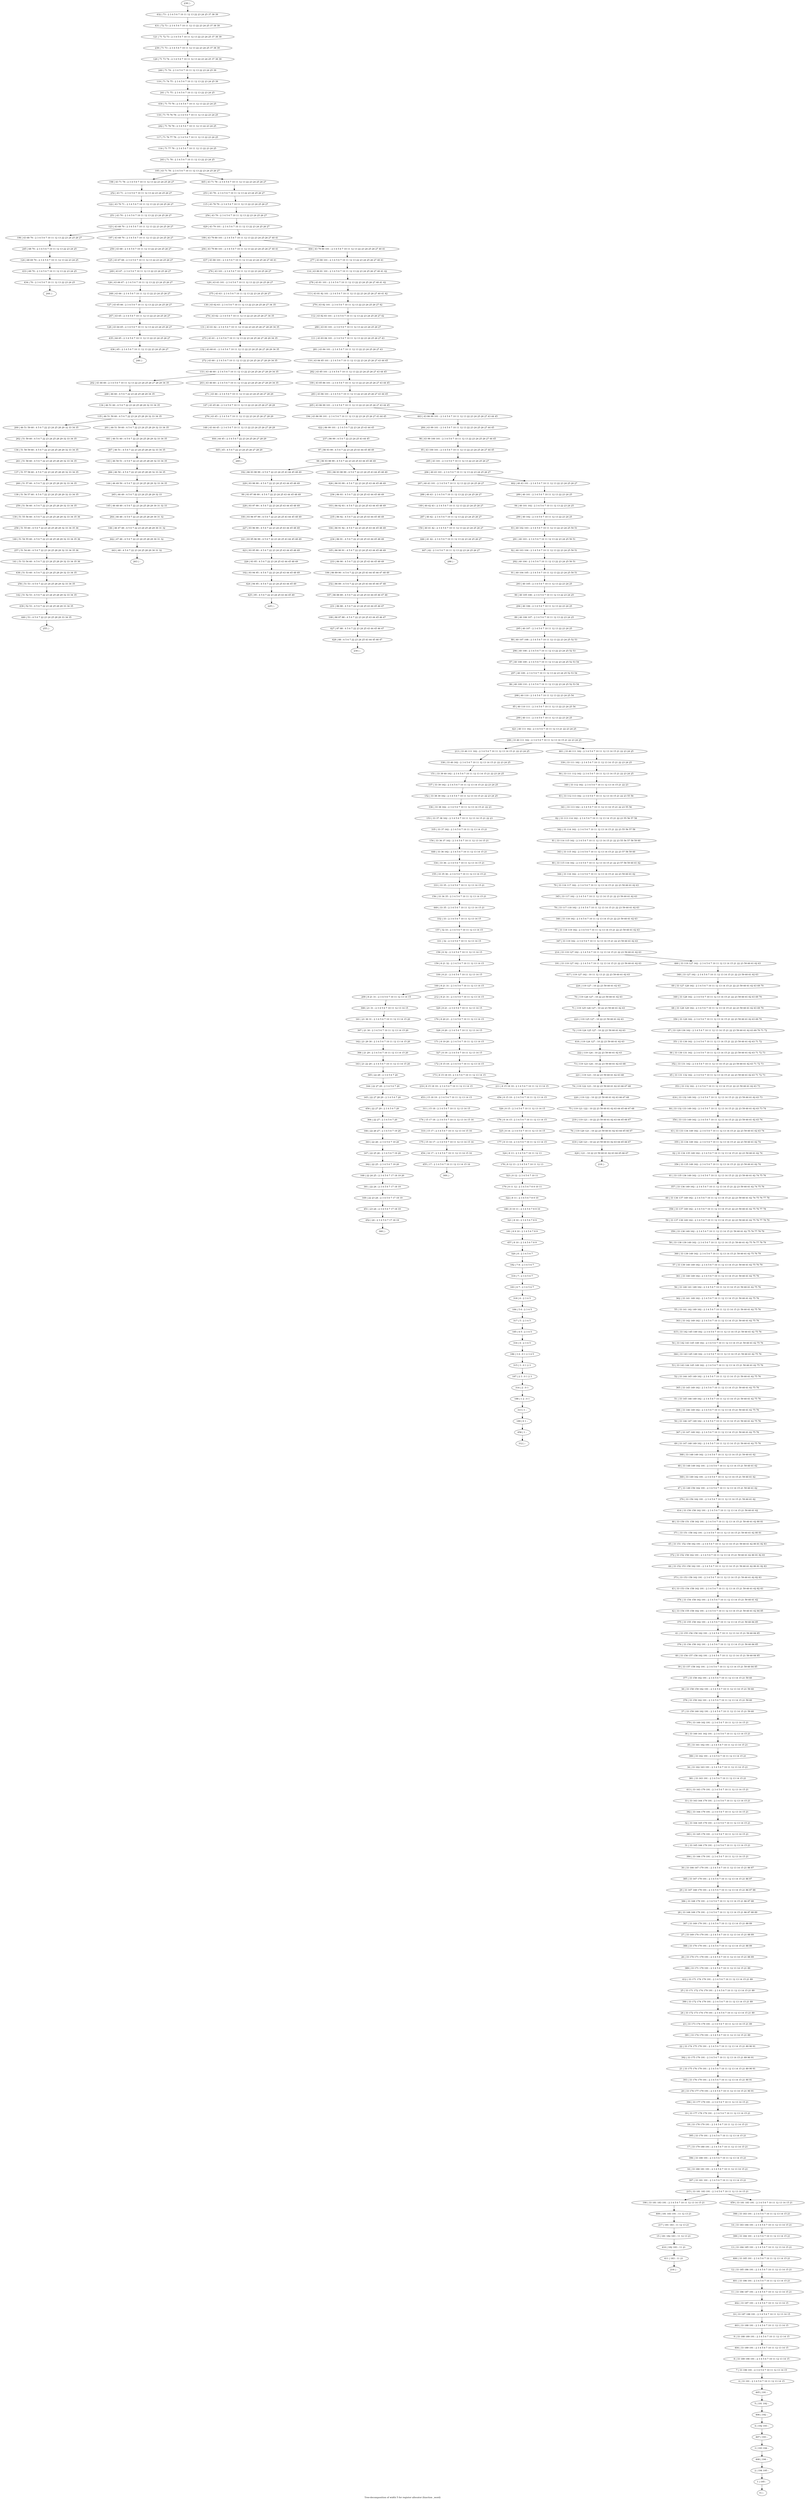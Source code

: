 digraph G {
graph [label="Tree-decomposition of width 5 for register allocator (function _word)"]
0[label="0 | : "];
1[label="1 | 195 : "];
2[label="2 | 194 195 : "];
3[label="3 | 193 194 : "];
4[label="4 | 192 193 : "];
5[label="5 | 191 192 : "];
6[label="6 | 33 191 : 2 3 4 5 6 7 10 11 12 13 14 15 "];
7[label="7 | 33 190 191 : 2 3 4 5 6 7 10 11 12 13 14 15 "];
8[label="8 | 33 189 190 191 : 2 3 4 5 6 7 10 11 12 13 14 15 "];
9[label="9 | 33 188 189 191 : 2 3 4 5 6 7 10 11 12 13 14 15 "];
10[label="10 | 33 187 188 191 : 2 3 4 5 6 7 10 11 12 13 14 15 "];
11[label="11 | 33 186 187 191 : 2 3 4 5 6 7 10 11 12 13 14 15 21 "];
12[label="12 | 33 185 186 191 : 2 3 4 5 6 7 10 11 12 13 14 15 21 "];
13[label="13 | 33 184 185 191 : 2 3 4 5 6 7 10 11 12 13 14 15 21 "];
14[label="14 | 33 183 184 191 : 2 3 4 5 6 7 10 11 12 13 14 15 21 "];
15[label="15 | 181 182 183 : 11 12 13 21 "];
16[label="16 | 33 180 181 191 : 2 3 4 5 6 7 10 11 12 13 14 15 21 "];
17[label="17 | 33 179 180 191 : 2 3 4 5 6 7 10 11 12 13 14 15 21 "];
18[label="18 | 33 178 179 191 : 2 3 4 5 6 7 10 11 12 13 14 15 21 "];
19[label="19 | 33 177 178 179 191 : 2 3 4 5 6 7 10 11 12 13 14 15 21 "];
20[label="20 | 33 176 177 179 191 : 2 3 4 5 6 7 10 11 12 13 14 15 21 90 91 "];
21[label="21 | 33 175 176 179 191 : 2 3 4 5 6 7 10 11 12 13 14 15 21 89 90 91 "];
22[label="22 | 33 174 175 179 191 : 2 3 4 5 6 7 10 11 12 13 14 15 21 89 90 91 "];
23[label="23 | 33 173 174 179 191 : 2 3 4 5 6 7 10 11 12 13 14 15 21 89 "];
24[label="24 | 33 172 173 174 179 191 : 2 3 4 5 6 7 10 11 12 13 14 15 21 89 "];
25[label="25 | 33 171 172 174 179 191 : 2 3 4 5 6 7 10 11 12 13 14 15 21 89 "];
26[label="26 | 33 170 171 179 191 : 2 3 4 5 6 7 10 11 12 13 14 15 21 88 89 "];
27[label="27 | 33 169 170 179 191 : 2 3 4 5 6 7 10 11 12 13 14 15 21 88 89 "];
28[label="28 | 33 168 169 179 191 : 2 3 4 5 6 7 10 11 12 13 14 15 21 86 87 88 89 "];
29[label="29 | 33 167 168 179 191 : 2 3 4 5 6 7 10 11 12 13 14 15 21 86 87 88 "];
30[label="30 | 33 166 167 179 191 : 2 3 4 5 6 7 10 11 12 13 14 15 21 86 87 "];
31[label="31 | 33 165 166 179 191 : 2 3 4 5 6 7 10 11 12 13 14 15 21 "];
32[label="32 | 33 164 165 179 191 : 2 3 4 5 6 7 10 11 12 13 14 15 21 "];
33[label="33 | 33 163 164 179 191 : 2 3 4 5 6 7 10 11 12 13 14 15 21 "];
34[label="34 | 33 162 163 191 : 2 3 4 5 6 7 10 11 12 13 14 15 21 "];
35[label="35 | 33 161 162 191 : 2 3 4 5 6 7 10 11 12 13 14 15 21 "];
36[label="36 | 33 160 161 162 191 : 2 3 4 5 6 7 10 11 12 13 14 15 21 "];
37[label="37 | 33 159 160 162 191 : 2 3 4 5 6 7 10 11 12 13 14 15 21 59 60 "];
38[label="38 | 33 158 159 162 191 : 2 3 4 5 6 7 10 11 12 13 14 15 21 59 60 "];
39[label="39 | 33 157 158 162 191 : 2 3 4 5 6 7 10 11 12 13 14 15 21 59 60 84 85 "];
40[label="40 | 33 156 157 158 162 191 : 2 3 4 5 6 7 10 11 12 13 14 15 21 59 60 84 85 "];
41[label="41 | 33 155 156 158 162 191 : 2 3 4 5 6 7 10 11 12 13 14 15 21 59 60 84 85 "];
42[label="42 | 33 154 155 158 162 191 : 2 3 4 5 6 7 10 11 12 13 14 15 21 59 60 61 62 84 85 "];
43[label="43 | 33 153 154 158 162 191 : 2 3 4 5 6 7 10 11 12 13 14 15 21 59 60 61 62 82 83 "];
44[label="44 | 33 152 153 158 162 191 : 2 3 4 5 6 7 10 11 12 13 14 15 21 59 60 61 62 80 81 82 83 "];
45[label="45 | 33 151 152 158 162 191 : 2 3 4 5 6 7 10 11 12 13 14 15 21 59 60 61 62 80 81 82 83 "];
46[label="46 | 33 150 151 158 162 191 : 2 3 4 5 6 7 10 11 12 13 14 15 21 59 60 61 62 80 81 "];
47[label="47 | 33 149 150 162 191 : 2 3 4 5 6 7 10 11 12 13 14 15 21 59 60 61 62 "];
48[label="48 | 33 148 149 162 191 : 2 3 4 5 6 7 10 11 12 13 14 15 21 59 60 61 62 "];
49[label="49 | 33 147 148 149 162 : 2 3 4 5 6 7 10 11 12 13 14 15 21 59 60 61 62 75 76 "];
50[label="50 | 33 146 147 149 162 : 2 3 4 5 6 7 10 11 12 13 14 15 21 59 60 61 62 75 76 "];
51[label="51 | 33 145 146 149 162 : 2 3 4 5 6 7 10 11 12 13 14 15 21 59 60 61 62 75 76 "];
52[label="52 | 33 144 145 149 162 : 2 3 4 5 6 7 10 11 12 13 14 15 21 59 60 61 62 75 76 "];
53[label="53 | 33 143 144 145 149 162 : 2 3 4 5 6 7 10 11 12 13 14 15 21 59 60 61 62 75 76 "];
54[label="54 | 33 142 143 145 149 162 : 2 3 4 5 6 7 10 11 12 13 14 15 21 59 60 61 62 75 76 "];
55[label="55 | 33 141 142 149 162 : 2 3 4 5 6 7 10 11 12 13 14 15 21 59 60 61 62 75 76 "];
56[label="56 | 33 140 141 149 162 : 2 3 4 5 6 7 10 11 12 13 14 15 21 59 60 61 62 75 76 "];
57[label="57 | 33 139 140 149 162 : 2 3 4 5 6 7 10 11 12 13 14 15 21 59 60 61 62 75 76 79 "];
58[label="58 | 33 138 139 149 162 : 2 3 4 5 6 7 10 11 12 13 14 15 21 59 60 61 62 75 76 77 78 79 "];
59[label="59 | 33 137 138 149 162 : 2 3 4 5 6 7 10 11 12 13 14 15 21 22 23 59 60 61 62 75 76 77 78 79 "];
60[label="60 | 33 136 137 149 162 : 2 3 4 5 6 7 10 11 12 13 14 15 21 22 23 59 60 61 62 74 75 76 77 78 "];
61[label="61 | 33 135 136 149 162 : 2 3 4 5 6 7 10 11 12 13 14 15 21 22 23 59 60 61 62 74 75 76 "];
62[label="62 | 33 134 135 149 162 : 2 3 4 5 6 7 10 11 12 13 14 15 21 22 23 59 60 61 62 74 "];
63[label="63 | 33 133 134 149 162 : 2 3 4 5 6 7 10 11 12 13 14 15 21 22 23 59 60 61 62 63 74 "];
64[label="64 | 33 132 133 149 162 : 2 3 4 5 6 7 10 11 12 13 14 15 21 22 23 59 60 61 62 63 73 74 "];
65[label="65 | 33 131 132 162 : 2 3 4 5 6 7 10 11 12 13 14 15 21 22 23 59 60 61 62 63 71 72 73 "];
66[label="66 | 33 130 131 162 : 2 3 4 5 6 7 10 11 12 13 14 15 21 22 23 59 60 61 62 63 71 72 73 "];
67[label="67 | 33 129 130 162 : 2 3 4 5 6 7 10 11 12 13 14 15 21 22 23 59 60 61 62 63 69 70 71 72 "];
68[label="68 | 33 128 129 162 : 2 3 4 5 6 7 10 11 12 13 14 15 21 22 23 59 60 61 62 63 69 70 "];
69[label="69 | 33 127 128 162 : 2 3 4 5 6 7 10 11 12 13 14 15 21 22 23 59 60 61 62 63 69 70 "];
70[label="70 | 119 126 127 : 10 22 23 59 60 61 62 63 "];
71[label="71 | 119 125 126 127 : 10 22 23 59 60 61 62 63 "];
72[label="72 | 119 124 125 127 : 10 22 23 59 60 61 62 63 "];
73[label="73 | 119 123 124 : 10 22 23 59 60 61 62 63 68 "];
74[label="74 | 119 122 123 : 10 22 23 59 60 61 62 63 66 67 68 "];
75[label="75 | 119 121 122 : 10 22 23 59 60 61 62 63 64 65 66 67 68 "];
76[label="76 | 119 120 121 : 10 22 23 59 60 61 62 63 64 65 66 67 "];
77[label="77 | 33 118 119 162 : 2 3 4 5 6 7 10 11 12 13 14 15 21 22 23 59 60 61 62 63 "];
78[label="78 | 33 117 118 162 : 2 3 4 5 6 7 10 11 12 13 14 15 21 22 23 59 60 61 62 63 "];
79[label="79 | 33 116 117 162 : 2 3 4 5 6 7 10 11 12 13 14 15 21 22 23 59 60 61 62 63 "];
80[label="80 | 33 115 116 162 : 2 3 4 5 6 7 10 11 12 13 14 15 21 22 23 57 58 59 60 61 62 "];
81[label="81 | 33 114 115 162 : 2 3 4 5 6 7 10 11 12 13 14 15 21 22 23 55 56 57 58 59 60 "];
82[label="82 | 33 113 114 162 : 2 3 4 5 6 7 10 11 12 13 14 15 21 22 23 55 56 57 58 "];
83[label="83 | 33 112 113 162 : 2 3 4 5 6 7 10 11 12 13 14 15 21 22 23 55 56 "];
84[label="84 | 33 111 112 162 : 2 3 4 5 6 7 10 11 12 13 14 15 21 22 23 24 25 "];
85[label="85 | 40 110 111 : 2 3 4 5 6 7 10 11 12 13 22 23 24 25 54 "];
86[label="86 | 40 109 110 : 2 3 4 5 6 7 10 11 12 13 22 23 24 25 52 53 54 "];
87[label="87 | 40 108 109 : 2 3 4 5 6 7 10 11 12 13 22 23 24 25 52 53 54 "];
88[label="88 | 40 107 108 : 2 3 4 5 6 7 10 11 12 13 22 23 24 25 52 53 "];
89[label="89 | 40 106 107 : 2 3 4 5 6 7 10 11 12 13 22 23 24 25 "];
90[label="90 | 40 105 106 : 2 3 4 5 6 7 10 11 12 13 22 23 24 25 "];
91[label="91 | 40 104 105 : 2 3 4 5 6 7 10 11 12 13 22 23 24 25 50 51 "];
92[label="92 | 40 103 104 : 2 3 4 5 6 7 10 11 12 13 22 23 24 25 50 51 "];
93[label="93 | 40 102 103 : 2 3 4 5 6 7 10 11 12 13 22 23 24 25 50 51 "];
94[label="94 | 40 101 102 : 2 3 4 5 6 7 10 11 12 13 22 23 24 25 "];
95[label="95 | 43 100 101 : 2 3 4 5 6 7 10 11 12 13 22 23 24 25 26 27 44 45 "];
96[label="96 | 43 99 100 101 : 2 3 4 5 6 7 10 11 12 13 22 23 24 25 26 27 44 45 "];
97[label="97 | 86 93 99 : 4 5 6 7 22 23 24 25 43 44 45 48 49 "];
98[label="98 | 86 93 98 99 : 4 5 6 7 22 23 24 25 43 44 45 48 49 "];
99[label="99 | 93 97 98 99 : 4 5 6 7 22 23 24 25 43 44 45 48 49 "];
100[label="100 | 93 96 97 99 : 4 5 6 7 22 23 24 25 43 44 45 48 49 "];
101[label="101 | 93 95 96 99 : 4 5 6 7 22 23 24 25 43 44 45 48 49 "];
102[label="102 | 93 94 95 : 4 5 6 7 22 23 24 25 43 44 45 48 49 "];
103[label="103 | 86 92 93 : 4 5 6 7 22 23 24 25 43 44 45 48 49 "];
104[label="104 | 86 91 92 : 4 5 6 7 22 23 24 25 43 44 45 48 49 "];
105[label="105 | 86 90 91 : 4 5 6 7 22 23 24 25 43 44 45 48 49 "];
106[label="106 | 86 89 90 : 4 5 6 7 22 23 24 25 43 44 45 46 47 48 49 "];
107[label="107 | 86 88 89 : 4 5 6 7 22 23 24 25 43 44 45 46 47 48 "];
108[label="108 | 86 87 88 : 4 5 6 7 22 23 24 25 43 44 45 46 47 "];
109[label="109 | 43 85 86 101 : 2 3 4 5 6 7 10 11 12 13 22 23 24 25 26 27 43 44 45 "];
110[label="110 | 43 84 85 101 : 2 3 4 5 6 7 10 11 12 13 22 23 24 25 26 27 43 44 45 "];
111[label="111 | 43 83 84 101 : 2 3 4 5 6 7 10 11 12 13 22 23 24 25 26 27 43 "];
112[label="112 | 43 82 83 101 : 2 3 4 5 6 7 10 11 12 13 22 23 24 25 26 27 42 "];
113[label="113 | 43 81 82 101 : 2 3 4 5 6 7 10 11 12 13 22 23 24 25 26 27 40 41 42 "];
114[label="114 | 43 80 81 101 : 2 3 4 5 6 7 10 11 12 13 22 23 24 25 26 27 40 41 42 "];
115[label="115 | 43 78 79 : 2 3 4 5 6 7 10 11 12 13 22 23 24 25 26 27 "];
116[label="116 | 71 77 78 : 2 3 4 5 6 7 10 11 12 13 22 23 24 25 "];
117[label="117 | 71 76 77 78 : 2 3 4 5 6 7 10 11 12 13 22 23 24 25 "];
118[label="118 | 71 75 76 78 : 2 3 4 5 6 7 10 11 12 13 22 23 24 25 "];
119[label="119 | 71 74 75 : 2 3 4 5 6 7 10 11 12 13 22 23 24 25 39 "];
120[label="120 | 71 73 74 : 2 3 4 5 6 7 10 11 12 13 22 23 24 25 37 38 39 "];
121[label="121 | 71 72 73 : 2 3 4 5 6 7 10 11 12 13 22 23 24 25 37 38 39 "];
122[label="122 | 43 70 71 : 2 3 4 5 6 7 10 11 12 13 22 23 24 25 26 27 "];
123[label="123 | 43 68 70 : 2 3 4 5 6 7 10 11 12 13 22 23 24 25 26 27 "];
124[label="124 | 68 69 70 : 2 3 4 5 6 7 10 11 12 13 22 23 24 25 "];
125[label="125 | 43 67 68 : 2 3 4 5 6 7 10 11 12 13 22 23 24 25 26 27 "];
126[label="126 | 43 66 67 : 2 3 4 5 6 7 10 11 12 13 22 23 24 25 26 27 "];
127[label="127 | 43 65 66 : 2 3 4 5 6 7 10 11 12 13 22 23 24 25 26 27 "];
128[label="128 | 43 64 65 : 2 3 4 5 6 7 10 11 12 13 22 23 24 25 26 27 "];
129[label="129 | 43 63 101 : 2 3 4 5 6 7 10 11 12 13 22 23 24 25 26 27 "];
130[label="130 | 43 62 63 : 2 3 4 5 6 7 10 11 12 13 22 23 24 25 26 27 34 35 "];
131[label="131 | 43 61 62 : 2 3 4 5 6 7 10 11 12 13 22 23 24 25 26 27 28 29 34 35 "];
132[label="132 | 43 60 61 : 2 3 4 5 6 7 10 11 12 13 22 23 24 25 26 27 28 29 34 35 "];
133[label="133 | 43 46 60 : 2 3 4 5 6 7 10 11 12 13 22 23 24 25 26 27 28 29 34 35 "];
134[label="134 | 46 51 60 : 4 5 6 7 22 23 24 25 28 29 32 33 34 35 "];
135[label="135 | 46 51 59 60 : 4 5 6 7 22 23 24 25 28 29 32 33 34 35 "];
136[label="136 | 51 58 59 60 : 4 5 6 7 22 23 24 25 28 29 32 33 34 35 "];
137[label="137 | 51 57 58 60 : 4 5 6 7 22 23 24 25 28 29 32 33 34 35 "];
138[label="138 | 51 56 57 60 : 4 5 6 7 22 23 24 25 28 29 32 33 34 35 "];
139[label="139 | 51 55 56 60 : 4 5 6 7 22 23 24 25 28 29 32 33 34 35 36 "];
140[label="140 | 51 54 55 60 : 4 5 6 7 22 23 24 25 28 29 32 33 34 35 36 "];
141[label="141 | 51 53 54 60 : 4 5 6 7 22 23 24 25 28 29 32 33 34 35 36 "];
142[label="142 | 51 52 53 : 4 5 6 7 22 23 24 25 28 29 32 33 34 35 "];
143[label="143 | 46 50 51 : 4 5 6 7 22 23 24 25 28 29 32 33 34 35 "];
144[label="144 | 46 49 50 : 4 5 6 7 22 23 24 25 28 29 32 33 34 35 "];
145[label="145 | 46 48 49 : 4 5 6 7 22 23 24 25 28 29 30 31 32 33 "];
146[label="146 | 46 47 48 : 4 5 6 7 22 23 24 25 28 29 30 31 32 "];
147[label="147 | 43 45 46 : 2 3 4 5 6 7 10 11 12 13 22 23 24 25 26 27 28 29 "];
148[label="148 | 43 44 45 : 2 3 4 5 6 7 10 11 12 13 22 23 24 25 26 27 28 29 "];
149[label="149 | 40 42 43 : 2 3 4 5 6 7 10 11 12 13 22 23 24 25 26 27 "];
150[label="150 | 40 41 42 : 2 3 4 5 6 7 10 11 12 13 22 23 24 25 26 27 "];
151[label="151 | 33 39 40 162 : 2 3 4 5 6 7 10 11 12 13 14 15 21 22 23 24 25 "];
152[label="152 | 33 38 39 162 : 2 3 4 5 6 7 10 11 12 13 14 15 21 22 23 24 25 "];
153[label="153 | 33 37 38 162 : 2 3 4 5 6 7 10 11 12 13 14 15 21 22 23 "];
154[label="154 | 33 36 37 162 : 2 3 4 5 6 7 10 11 12 13 14 15 21 "];
155[label="155 | 33 35 36 : 2 3 4 5 6 7 10 11 12 13 14 15 21 "];
156[label="156 | 33 34 35 : 2 3 4 5 6 7 10 11 12 13 14 15 21 "];
157[label="157 | 32 33 : 2 3 4 5 6 7 10 11 12 13 14 15 "];
158[label="158 | 8 32 : 2 3 4 5 6 7 10 11 12 13 14 15 "];
159[label="159 | 8 21 32 : 2 3 4 5 6 7 10 11 12 13 14 15 "];
160[label="160 | 8 21 31 : 2 3 4 5 6 7 10 11 12 13 14 15 "];
161[label="161 | 21 30 31 : 2 3 4 5 6 7 10 11 12 13 14 15 20 "];
162[label="162 | 21 29 30 : 2 3 4 5 6 7 10 11 12 13 14 15 20 "];
163[label="163 | 21 22 29 : 2 3 4 5 6 7 10 11 12 13 14 15 20 "];
164[label="164 | 22 27 29 : 2 3 4 5 6 7 20 "];
165[label="165 | 22 27 28 29 : 2 3 4 5 6 7 20 "];
166[label="166 | 22 26 27 : 2 3 4 5 6 7 19 20 "];
167[label="167 | 22 25 26 : 2 3 4 5 6 7 19 20 "];
168[label="168 | 22 24 25 : 2 3 4 5 6 7 17 18 19 20 "];
169[label="169 | 22 23 24 : 2 3 4 5 6 7 17 18 19 "];
170[label="170 | 8 20 21 : 2 3 4 5 6 7 10 11 12 13 14 15 "];
171[label="171 | 8 19 20 : 2 3 4 5 6 7 10 11 12 13 14 15 "];
172[label="172 | 8 15 19 : 2 3 4 5 6 7 10 11 12 13 14 15 "];
173[label="173 | 8 15 18 19 : 2 3 4 5 6 7 10 11 12 13 14 15 "];
174[label="174 | 15 17 18 : 2 3 4 5 6 7 10 11 12 13 14 15 16 "];
175[label="175 | 15 16 17 : 2 3 4 5 6 7 10 11 12 13 14 15 16 "];
176[label="176 | 8 14 15 : 2 3 4 5 6 7 10 11 12 13 14 15 "];
177[label="177 | 8 13 14 : 2 3 4 5 6 7 10 11 12 13 14 15 "];
178[label="178 | 8 12 13 : 2 3 4 5 6 7 10 11 12 13 "];
179[label="179 | 8 11 12 : 2 3 4 5 6 7 8 9 10 11 "];
180[label="180 | 8 10 11 : 2 3 4 5 6 7 8 9 10 "];
181[label="181 | 8 9 10 : 2 3 4 5 6 7 8 9 "];
182[label="182 | 7 8 : 2 3 4 5 6 7 "];
183[label="183 | 6 7 : 2 3 4 5 6 7 "];
184[label="184 | 5 6 : 2 3 4 5 "];
185[label="185 | 4 5 : 2 3 4 5 "];
186[label="186 | 3 4 : 0 1 2 3 4 5 "];
187[label="187 | 2 3 : 0 1 2 3 "];
188[label="188 | 1 2 : 0 1 "];
189[label="189 | 0 1 : "];
190[label="190 | 33 181 183 191 : 2 3 4 5 6 7 10 11 12 13 14 15 21 "];
191[label="191 | 33 119 127 162 : 2 3 4 5 6 7 10 11 12 13 14 15 21 22 23 59 60 61 62 63 "];
192[label="192 | 86 93 98 99 : 4 5 6 7 22 23 24 25 43 44 45 48 49 "];
193[label="193 | 86 93 98 99 : 4 5 6 7 22 23 24 25 43 44 45 48 49 "];
194[label="194 | 43 86 99 101 : 2 3 4 5 6 7 10 11 12 13 22 23 24 25 26 27 43 44 45 "];
195[label="195 | 43 71 78 : 2 3 4 5 6 7 10 11 12 13 22 23 24 25 26 27 "];
196[label="196 | 43 68 70 : 2 3 4 5 6 7 10 11 12 13 22 23 24 25 26 27 "];
197[label="197 | 43 68 70 : 2 3 4 5 6 7 10 11 12 13 22 23 24 25 26 27 "];
198[label="198 | 43 71 78 : 2 3 4 5 6 7 10 11 12 13 22 23 24 25 26 27 "];
199[label="199 | 43 79 80 101 : 2 3 4 5 6 7 10 11 12 13 22 23 24 25 26 27 40 41 "];
200[label="200 | 46 51 59 60 : 4 5 6 7 22 23 24 25 28 29 32 33 34 35 "];
201[label="201 | 46 51 59 60 : 4 5 6 7 22 23 24 25 28 29 32 33 34 35 "];
202[label="202 | 43 46 60 : 2 3 4 5 6 7 10 11 12 13 22 23 24 25 26 27 28 29 34 35 "];
203[label="203 | 43 46 60 : 2 3 4 5 6 7 10 11 12 13 22 23 24 25 26 27 28 29 34 35 "];
204[label="204 | 43 79 80 101 : 2 3 4 5 6 7 10 11 12 13 22 23 24 25 26 27 40 41 "];
205[label="205 | 43 86 99 101 : 2 3 4 5 6 7 10 11 12 13 22 23 24 25 26 27 43 44 45 "];
206[label="206 | 40 43 101 : 2 3 4 5 6 7 10 11 12 13 22 23 24 25 26 27 "];
207[label="207 | 40 43 101 : 2 3 4 5 6 7 10 11 12 13 22 23 24 25 26 27 "];
208[label="208 | 33 40 111 162 : 2 3 4 5 6 7 10 11 12 13 14 15 21 22 23 24 25 "];
209[label="209 | 8 21 31 : 2 3 4 5 6 7 10 11 12 13 14 15 "];
210[label="210 | 8 15 18 19 : 2 3 4 5 6 7 10 11 12 13 14 15 "];
211[label="211 | 8 15 18 19 : 2 3 4 5 6 7 10 11 12 13 14 15 "];
212[label="212 | 8 21 31 : 2 3 4 5 6 7 10 11 12 13 14 15 "];
213[label="213 | 33 40 111 162 : 2 3 4 5 6 7 10 11 12 13 14 15 21 22 23 24 25 "];
214[label="214 | 33 119 127 162 : 2 3 4 5 6 7 10 11 12 13 14 15 21 22 23 59 60 61 62 63 "];
215[label="215 | 33 181 183 191 : 2 3 4 5 6 7 10 11 12 13 14 15 21 "];
216[label="216 | : "];
217[label="217 | 181 183 : 11 12 13 21 "];
218[label="218 | : "];
219[label="219 | 119 121 : 10 22 23 59 60 61 62 63 64 65 66 67 "];
220[label="220 | 119 122 : 10 22 23 59 60 61 62 63 66 67 68 "];
221[label="221 | 119 123 : 10 22 23 59 60 61 62 63 68 "];
222[label="222 | 119 124 : 10 22 23 59 60 61 62 63 "];
223[label="223 | 119 125 127 : 10 22 23 59 60 61 62 63 "];
224[label="224 | 119 127 : 10 22 23 59 60 61 62 63 "];
225[label="225 | : "];
226[label="226 | 93 95 : 4 5 6 7 22 23 24 25 43 44 45 48 49 "];
227[label="227 | 93 96 99 : 4 5 6 7 22 23 24 25 43 44 45 48 49 "];
228[label="228 | 93 97 99 : 4 5 6 7 22 23 24 25 43 44 45 48 49 "];
229[label="229 | 93 98 99 : 4 5 6 7 22 23 24 25 43 44 45 48 49 "];
230[label="230 | : "];
231[label="231 | 86 88 : 4 5 6 7 22 23 24 25 43 44 45 46 47 "];
232[label="232 | 86 89 : 4 5 6 7 22 23 24 25 43 44 45 46 47 48 "];
233[label="233 | 86 90 : 4 5 6 7 22 23 24 25 43 44 45 48 49 "];
234[label="234 | 86 91 : 4 5 6 7 22 23 24 25 43 44 45 48 49 "];
235[label="235 | 86 92 : 4 5 6 7 22 23 24 25 43 44 45 48 49 "];
236[label="236 | 86 93 : 4 5 6 7 22 23 24 25 43 44 45 48 49 "];
237[label="237 | 86 99 : 4 5 6 7 22 23 24 25 43 44 45 "];
238[label="238 | : "];
239[label="239 | 71 73 : 2 3 4 5 6 7 10 11 12 13 22 23 24 25 37 38 39 "];
240[label="240 | 71 74 : 2 3 4 5 6 7 10 11 12 13 22 23 24 25 39 "];
241[label="241 | 71 75 : 2 3 4 5 6 7 10 11 12 13 22 23 24 25 "];
242[label="242 | 71 76 78 : 2 3 4 5 6 7 10 11 12 13 22 23 24 25 "];
243[label="243 | 71 78 : 2 3 4 5 6 7 10 11 12 13 22 23 24 25 "];
244[label="244 | : "];
245[label="245 | 68 70 : 2 3 4 5 6 7 10 11 12 13 22 23 24 25 "];
246[label="246 | : "];
247[label="247 | 43 65 : 2 3 4 5 6 7 10 11 12 13 22 23 24 25 26 27 "];
248[label="248 | 43 66 : 2 3 4 5 6 7 10 11 12 13 22 23 24 25 26 27 "];
249[label="249 | 43 67 : 2 3 4 5 6 7 10 11 12 13 22 23 24 25 26 27 "];
250[label="250 | 43 68 : 2 3 4 5 6 7 10 11 12 13 22 23 24 25 26 27 "];
251[label="251 | 43 70 : 2 3 4 5 6 7 10 11 12 13 22 23 24 25 26 27 "];
252[label="252 | 43 71 : 2 3 4 5 6 7 10 11 12 13 22 23 24 25 26 27 "];
253[label="253 | 43 78 : 2 3 4 5 6 7 10 11 12 13 22 23 24 25 26 27 "];
254[label="254 | 43 79 : 2 3 4 5 6 7 10 11 12 13 22 23 24 25 26 27 "];
255[label="255 | : "];
256[label="256 | 51 53 : 4 5 6 7 22 23 24 25 28 29 32 33 34 35 "];
257[label="257 | 51 54 60 : 4 5 6 7 22 23 24 25 28 29 32 33 34 35 36 "];
258[label="258 | 51 55 60 : 4 5 6 7 22 23 24 25 28 29 32 33 34 35 36 "];
259[label="259 | 51 56 60 : 4 5 6 7 22 23 24 25 28 29 32 33 34 35 "];
260[label="260 | 51 57 60 : 4 5 6 7 22 23 24 25 28 29 32 33 34 35 "];
261[label="261 | 51 58 60 : 4 5 6 7 22 23 24 25 28 29 32 33 34 35 "];
262[label="262 | 51 59 60 : 4 5 6 7 22 23 24 25 28 29 32 33 34 35 "];
263[label="263 | : "];
264[label="264 | 46 48 : 4 5 6 7 22 23 24 25 28 29 30 31 32 "];
265[label="265 | 46 49 : 4 5 6 7 22 23 24 25 28 29 32 33 "];
266[label="266 | 46 50 : 4 5 6 7 22 23 24 25 28 29 32 33 34 35 "];
267[label="267 | 46 51 : 4 5 6 7 22 23 24 25 28 29 32 33 34 35 "];
268[label="268 | 46 60 : 4 5 6 7 22 23 24 25 28 29 34 35 "];
269[label="269 | : "];
270[label="270 | 43 45 : 2 3 4 5 6 7 10 11 12 13 22 23 24 25 26 27 28 29 "];
271[label="271 | 43 46 : 2 3 4 5 6 7 10 11 12 13 22 23 24 25 26 27 28 29 "];
272[label="272 | 43 60 : 2 3 4 5 6 7 10 11 12 13 22 23 24 25 26 27 28 29 34 35 "];
273[label="273 | 43 61 : 2 3 4 5 6 7 10 11 12 13 22 23 24 25 26 27 28 29 34 35 "];
274[label="274 | 43 62 : 2 3 4 5 6 7 10 11 12 13 22 23 24 25 26 27 34 35 "];
275[label="275 | 43 63 : 2 3 4 5 6 7 10 11 12 13 22 23 24 25 26 27 "];
276[label="276 | 43 101 : 2 3 4 5 6 7 10 11 12 13 22 23 24 25 26 27 "];
277[label="277 | 43 80 101 : 2 3 4 5 6 7 10 11 12 13 22 23 24 25 26 27 40 41 "];
278[label="278 | 43 81 101 : 2 3 4 5 6 7 10 11 12 13 22 23 24 25 26 27 40 41 42 "];
279[label="279 | 43 82 101 : 2 3 4 5 6 7 10 11 12 13 22 23 24 25 26 27 42 "];
280[label="280 | 43 83 101 : 2 3 4 5 6 7 10 11 12 13 22 23 24 25 26 27 "];
281[label="281 | 43 84 101 : 2 3 4 5 6 7 10 11 12 13 22 23 24 25 26 27 43 "];
282[label="282 | 43 85 101 : 2 3 4 5 6 7 10 11 12 13 22 23 24 25 26 27 43 44 45 "];
283[label="283 | 43 86 101 : 2 3 4 5 6 7 10 11 12 13 22 23 24 25 26 27 43 44 45 "];
284[label="284 | 43 99 101 : 2 3 4 5 6 7 10 11 12 13 22 23 24 25 26 27 44 45 "];
285[label="285 | 43 101 : 2 3 4 5 6 7 10 11 12 13 22 23 24 25 26 27 "];
286[label="286 | : "];
287[label="287 | 40 42 : 2 3 4 5 6 7 10 11 12 13 22 23 24 25 26 27 "];
288[label="288 | 40 43 : 2 3 4 5 6 7 10 11 12 13 22 23 24 25 26 27 "];
289[label="289 | 40 101 : 2 3 4 5 6 7 10 11 12 13 22 23 24 25 "];
290[label="290 | 40 102 : 2 3 4 5 6 7 10 11 12 13 22 23 24 25 "];
291[label="291 | 40 103 : 2 3 4 5 6 7 10 11 12 13 22 23 24 25 50 51 "];
292[label="292 | 40 104 : 2 3 4 5 6 7 10 11 12 13 22 23 24 25 50 51 "];
293[label="293 | 40 105 : 2 3 4 5 6 7 10 11 12 13 22 23 24 25 "];
294[label="294 | 40 106 : 2 3 4 5 6 7 10 11 12 13 22 23 24 25 "];
295[label="295 | 40 107 : 2 3 4 5 6 7 10 11 12 13 22 23 24 25 "];
296[label="296 | 40 108 : 2 3 4 5 6 7 10 11 12 13 22 23 24 25 52 53 "];
297[label="297 | 40 109 : 2 3 4 5 6 7 10 11 12 13 22 23 24 25 52 53 54 "];
298[label="298 | 40 110 : 2 3 4 5 6 7 10 11 12 13 22 23 24 25 54 "];
299[label="299 | 40 111 : 2 3 4 5 6 7 10 11 12 13 22 23 24 25 "];
300[label="300 | : "];
301[label="301 | 22 24 : 2 3 4 5 6 7 17 18 19 "];
302[label="302 | 22 25 : 2 3 4 5 6 7 19 20 "];
303[label="303 | 22 26 : 2 3 4 5 6 7 19 20 "];
304[label="304 | 22 27 : 2 3 4 5 6 7 20 "];
305[label="305 | 22 29 : 2 3 4 5 6 7 20 "];
306[label="306 | 21 29 : 2 3 4 5 6 7 10 11 12 13 14 15 20 "];
307[label="307 | 21 30 : 2 3 4 5 6 7 10 11 12 13 14 15 20 "];
308[label="308 | 21 31 : 2 3 4 5 6 7 10 11 12 13 14 15 "];
309[label="309 | : "];
310[label="310 | 15 17 : 2 3 4 5 6 7 10 11 12 13 14 15 16 "];
311[label="311 | 15 18 : 2 3 4 5 6 7 10 11 12 13 14 15 "];
312[label="312 | : "];
313[label="313 | 1 : "];
314[label="314 | 2 : 0 1 "];
315[label="315 | 3 : 0 1 2 3 "];
316[label="316 | 4 : 2 3 4 5 "];
317[label="317 | 5 : 2 3 4 5 "];
318[label="318 | 6 : 2 3 4 5 "];
319[label="319 | 7 : 2 3 4 5 6 7 "];
320[label="320 | 8 : 2 3 4 5 6 7 "];
321[label="321 | 8 10 : 2 3 4 5 6 7 8 9 "];
322[label="322 | 8 11 : 2 3 4 5 6 7 8 9 10 "];
323[label="323 | 8 12 : 2 3 4 5 6 7 10 11 "];
324[label="324 | 8 13 : 2 3 4 5 6 7 10 11 12 13 "];
325[label="325 | 8 14 : 2 3 4 5 6 7 10 11 12 13 14 15 "];
326[label="326 | 8 15 : 2 3 4 5 6 7 10 11 12 13 14 15 "];
327[label="327 | 8 19 : 2 3 4 5 6 7 10 11 12 13 14 15 "];
328[label="328 | 8 20 : 2 3 4 5 6 7 10 11 12 13 14 15 "];
329[label="329 | 8 21 : 2 3 4 5 6 7 10 11 12 13 14 15 "];
330[label="330 | 8 21 : 2 3 4 5 6 7 10 11 12 13 14 15 "];
331[label="331 | 32 : 2 3 4 5 6 7 10 11 12 13 14 15 "];
332[label="332 | 33 : 2 3 4 5 6 7 10 11 12 13 14 15 "];
333[label="333 | 33 35 : 2 3 4 5 6 7 10 11 12 13 14 15 21 "];
334[label="334 | 33 36 : 2 3 4 5 6 7 10 11 12 13 14 15 21 "];
335[label="335 | 33 37 162 : 2 3 4 5 6 7 10 11 12 13 14 15 21 "];
336[label="336 | 33 38 162 : 2 3 4 5 6 7 10 11 12 13 14 15 21 22 23 "];
337[label="337 | 33 39 162 : 2 3 4 5 6 7 10 11 12 13 14 15 21 22 23 24 25 "];
338[label="338 | 33 40 162 : 2 3 4 5 6 7 10 11 12 13 14 15 21 22 23 24 25 "];
339[label="339 | 33 111 162 : 2 3 4 5 6 7 10 11 12 13 14 15 21 22 23 24 25 "];
340[label="340 | 33 112 162 : 2 3 4 5 6 7 10 11 12 13 14 15 21 22 23 "];
341[label="341 | 33 113 162 : 2 3 4 5 6 7 10 11 12 13 14 15 21 22 23 55 56 "];
342[label="342 | 33 114 162 : 2 3 4 5 6 7 10 11 12 13 14 15 21 22 23 55 56 57 58 "];
343[label="343 | 33 115 162 : 2 3 4 5 6 7 10 11 12 13 14 15 21 22 23 57 58 59 60 "];
344[label="344 | 33 116 162 : 2 3 4 5 6 7 10 11 12 13 14 15 21 22 23 59 60 61 62 "];
345[label="345 | 33 117 162 : 2 3 4 5 6 7 10 11 12 13 14 15 21 22 23 59 60 61 62 63 "];
346[label="346 | 33 118 162 : 2 3 4 5 6 7 10 11 12 13 14 15 21 22 23 59 60 61 62 63 "];
347[label="347 | 33 119 162 : 2 3 4 5 6 7 10 11 12 13 14 15 21 22 23 59 60 61 62 63 "];
348[label="348 | 33 127 162 : 2 3 4 5 6 7 10 11 12 13 14 15 21 22 23 59 60 61 62 63 "];
349[label="349 | 33 128 162 : 2 3 4 5 6 7 10 11 12 13 14 15 21 22 23 59 60 61 62 63 69 70 "];
350[label="350 | 33 129 162 : 2 3 4 5 6 7 10 11 12 13 14 15 21 22 23 59 60 61 62 63 69 70 "];
351[label="351 | 33 130 162 : 2 3 4 5 6 7 10 11 12 13 14 15 21 22 23 59 60 61 62 63 71 72 "];
352[label="352 | 33 131 162 : 2 3 4 5 6 7 10 11 12 13 14 15 21 22 23 59 60 61 62 63 71 72 73 "];
353[label="353 | 33 132 162 : 2 3 4 5 6 7 10 11 12 13 14 15 21 22 23 59 60 61 62 63 73 "];
354[label="354 | 33 133 149 162 : 2 3 4 5 6 7 10 11 12 13 14 15 21 22 23 59 60 61 62 63 74 "];
355[label="355 | 33 134 149 162 : 2 3 4 5 6 7 10 11 12 13 14 15 21 22 23 59 60 61 62 74 "];
356[label="356 | 33 135 149 162 : 2 3 4 5 6 7 10 11 12 13 14 15 21 22 23 59 60 61 62 74 "];
357[label="357 | 33 136 149 162 : 2 3 4 5 6 7 10 11 12 13 14 15 21 22 23 59 60 61 62 74 75 76 "];
358[label="358 | 33 137 149 162 : 2 3 4 5 6 7 10 11 12 13 14 15 21 22 23 59 60 61 62 75 76 77 78 "];
359[label="359 | 33 138 149 162 : 2 3 4 5 6 7 10 11 12 13 14 15 21 59 60 61 62 75 76 77 78 79 "];
360[label="360 | 33 139 149 162 : 2 3 4 5 6 7 10 11 12 13 14 15 21 59 60 61 62 75 76 79 "];
361[label="361 | 33 140 149 162 : 2 3 4 5 6 7 10 11 12 13 14 15 21 59 60 61 62 75 76 "];
362[label="362 | 33 141 149 162 : 2 3 4 5 6 7 10 11 12 13 14 15 21 59 60 61 62 75 76 "];
363[label="363 | 33 142 149 162 : 2 3 4 5 6 7 10 11 12 13 14 15 21 59 60 61 62 75 76 "];
364[label="364 | 33 143 145 149 162 : 2 3 4 5 6 7 10 11 12 13 14 15 21 59 60 61 62 75 76 "];
365[label="365 | 33 145 149 162 : 2 3 4 5 6 7 10 11 12 13 14 15 21 59 60 61 62 75 76 "];
366[label="366 | 33 146 149 162 : 2 3 4 5 6 7 10 11 12 13 14 15 21 59 60 61 62 75 76 "];
367[label="367 | 33 147 149 162 : 2 3 4 5 6 7 10 11 12 13 14 15 21 59 60 61 62 75 76 "];
368[label="368 | 33 148 149 162 : 2 3 4 5 6 7 10 11 12 13 14 15 21 59 60 61 62 "];
369[label="369 | 33 149 162 191 : 2 3 4 5 6 7 10 11 12 13 14 15 21 59 60 61 62 "];
370[label="370 | 33 150 162 191 : 2 3 4 5 6 7 10 11 12 13 14 15 21 59 60 61 62 "];
371[label="371 | 33 151 158 162 191 : 2 3 4 5 6 7 10 11 12 13 14 15 21 59 60 61 62 80 81 "];
372[label="372 | 33 152 158 162 191 : 2 3 4 5 6 7 10 11 12 13 14 15 21 59 60 61 62 80 81 82 83 "];
373[label="373 | 33 153 158 162 191 : 2 3 4 5 6 7 10 11 12 13 14 15 21 59 60 61 62 82 83 "];
374[label="374 | 33 154 158 162 191 : 2 3 4 5 6 7 10 11 12 13 14 15 21 59 60 61 62 "];
375[label="375 | 33 155 158 162 191 : 2 3 4 5 6 7 10 11 12 13 14 15 21 59 60 84 85 "];
376[label="376 | 33 156 158 162 191 : 2 3 4 5 6 7 10 11 12 13 14 15 21 59 60 84 85 "];
377[label="377 | 33 158 162 191 : 2 3 4 5 6 7 10 11 12 13 14 15 21 59 60 "];
378[label="378 | 33 159 162 191 : 2 3 4 5 6 7 10 11 12 13 14 15 21 59 60 "];
379[label="379 | 33 160 162 191 : 2 3 4 5 6 7 10 11 12 13 14 15 21 "];
380[label="380 | 33 162 191 : 2 3 4 5 6 7 10 11 12 13 14 15 21 "];
381[label="381 | 33 163 191 : 2 3 4 5 6 7 10 11 12 13 14 15 21 "];
382[label="382 | 33 164 179 191 : 2 3 4 5 6 7 10 11 12 13 14 15 21 "];
383[label="383 | 33 165 179 191 : 2 3 4 5 6 7 10 11 12 13 14 15 21 "];
384[label="384 | 33 166 179 191 : 2 3 4 5 6 7 10 11 12 13 14 15 21 "];
385[label="385 | 33 167 179 191 : 2 3 4 5 6 7 10 11 12 13 14 15 21 86 87 "];
386[label="386 | 33 168 179 191 : 2 3 4 5 6 7 10 11 12 13 14 15 21 86 87 88 "];
387[label="387 | 33 169 179 191 : 2 3 4 5 6 7 10 11 12 13 14 15 21 88 89 "];
388[label="388 | 33 170 179 191 : 2 3 4 5 6 7 10 11 12 13 14 15 21 88 89 "];
389[label="389 | 33 171 179 191 : 2 3 4 5 6 7 10 11 12 13 14 15 21 89 "];
390[label="390 | 33 172 174 179 191 : 2 3 4 5 6 7 10 11 12 13 14 15 21 89 "];
391[label="391 | 33 174 179 191 : 2 3 4 5 6 7 10 11 12 13 14 15 21 89 "];
392[label="392 | 33 175 179 191 : 2 3 4 5 6 7 10 11 12 13 14 15 21 89 90 91 "];
393[label="393 | 33 176 179 191 : 2 3 4 5 6 7 10 11 12 13 14 15 21 90 91 "];
394[label="394 | 33 177 179 191 : 2 3 4 5 6 7 10 11 12 13 14 15 21 "];
395[label="395 | 33 179 191 : 2 3 4 5 6 7 10 11 12 13 14 15 21 "];
396[label="396 | 33 180 191 : 2 3 4 5 6 7 10 11 12 13 14 15 21 "];
397[label="397 | 33 181 191 : 2 3 4 5 6 7 10 11 12 13 14 15 21 "];
398[label="398 | 33 183 191 : 2 3 4 5 6 7 10 11 12 13 14 15 21 "];
399[label="399 | 33 184 191 : 2 3 4 5 6 7 10 11 12 13 14 15 21 "];
400[label="400 | 33 185 191 : 2 3 4 5 6 7 10 11 12 13 14 15 21 "];
401[label="401 | 33 186 191 : 2 3 4 5 6 7 10 11 12 13 14 15 21 "];
402[label="402 | 33 187 191 : 2 3 4 5 6 7 10 11 12 13 14 15 "];
403[label="403 | 33 188 191 : 2 3 4 5 6 7 10 11 12 13 14 15 "];
404[label="404 | 33 189 191 : 2 3 4 5 6 7 10 11 12 13 14 15 "];
405[label="405 | 191 : "];
406[label="406 | 192 : "];
407[label="407 | 193 : "];
408[label="408 | 194 : "];
409[label="409 | 181 183 191 : 11 12 13 21 "];
410[label="410 | 182 183 : 11 21 "];
411[label="411 | 183 : 11 21 "];
412[label="412 | 33 171 174 179 191 : 2 3 4 5 6 7 10 11 12 13 14 15 21 89 "];
413[label="413 | 33 163 179 191 : 2 3 4 5 6 7 10 11 12 13 14 15 21 "];
414[label="414 | 33 150 158 162 191 : 2 3 4 5 6 7 10 11 12 13 14 15 21 59 60 61 62 "];
415[label="415 | 33 142 145 149 162 : 2 3 4 5 6 7 10 11 12 13 14 15 21 59 60 61 62 75 76 "];
416[label="416 | 33 132 149 162 : 2 3 4 5 6 7 10 11 12 13 14 15 21 22 23 59 60 61 62 63 73 "];
417[label="417 | 119 127 162 : 10 11 12 13 21 22 23 59 60 61 62 63 "];
418[label="418 | 119 124 127 : 10 22 23 59 60 61 62 63 "];
419[label="419 | 120 121 : 10 22 23 59 60 61 62 63 64 65 66 67 "];
420[label="420 | 121 : 10 22 23 59 60 61 62 63 64 65 66 67 "];
421[label="421 | 40 111 162 : 2 3 4 5 6 7 10 11 12 13 21 22 23 24 25 "];
422[label="422 | 86 99 101 : 2 3 4 5 6 7 22 23 24 25 43 44 45 "];
423[label="423 | 93 95 99 : 4 5 6 7 22 23 24 25 43 44 45 48 49 "];
424[label="424 | 94 95 : 4 5 6 7 22 23 24 25 43 44 45 49 "];
425[label="425 | 95 : 4 5 6 7 22 23 24 25 43 44 45 49 "];
426[label="426 | 86 93 99 : 4 5 6 7 22 23 24 25 43 44 45 48 49 "];
427[label="427 | 87 88 : 4 5 6 7 22 23 24 25 43 44 45 46 47 "];
428[label="428 | 88 : 4 5 6 7 22 23 24 25 43 44 45 46 47 "];
429[label="429 | 43 79 101 : 2 3 4 5 6 7 10 11 12 13 22 23 24 25 26 27 "];
430[label="430 | 71 75 78 : 2 3 4 5 6 7 10 11 12 13 22 23 24 25 "];
431[label="431 | 72 73 : 2 3 4 5 6 7 10 11 12 13 22 23 24 25 37 38 39 "];
432[label="432 | 73 : 2 3 4 5 6 7 10 11 12 13 22 23 24 25 37 38 39 "];
433[label="433 | 69 70 : 2 3 4 5 6 7 10 11 12 13 22 23 24 25 "];
434[label="434 | 70 : 2 3 4 5 6 7 10 11 12 13 22 23 24 25 "];
435[label="435 | 64 65 : 2 3 4 5 6 7 10 11 12 13 22 23 24 25 26 27 "];
436[label="436 | 65 : 2 3 4 5 6 7 10 11 12 13 22 23 24 25 26 27 "];
437[label="437 | 43 80 101 : 2 3 4 5 6 7 10 11 12 13 22 23 24 25 26 27 40 41 "];
438[label="438 | 51 53 60 : 4 5 6 7 22 23 24 25 28 29 32 33 34 35 "];
439[label="439 | 52 53 : 4 5 6 7 22 23 24 25 28 29 33 34 35 "];
440[label="440 | 53 : 4 5 6 7 22 23 24 25 28 29 33 34 35 "];
441[label="441 | 46 51 60 : 4 5 6 7 22 23 24 25 28 29 32 33 34 35 "];
442[label="442 | 47 48 : 4 5 6 7 22 23 24 25 28 29 30 31 32 "];
443[label="443 | 48 : 4 5 6 7 22 23 24 25 28 29 30 31 32 "];
444[label="444 | 44 45 : 2 3 4 5 6 7 22 23 24 25 26 27 28 29 "];
445[label="445 | 45 : 4 5 6 7 22 23 24 25 26 27 28 29 "];
446[label="446 | 41 42 : 2 3 4 5 6 7 10 11 12 13 22 23 24 25 26 27 "];
447[label="447 | 42 : 2 3 4 5 6 7 10 11 12 13 22 23 24 25 26 27 "];
448[label="448 | 33 36 162 : 2 3 4 5 6 7 10 11 12 13 14 15 21 "];
449[label="449 | 33 35 : 2 3 4 5 6 7 10 11 12 13 14 15 21 "];
450[label="450 | 22 27 29 : 2 3 4 5 6 7 20 "];
451[label="451 | 23 24 : 2 3 4 5 6 7 17 18 19 "];
452[label="452 | 24 : 2 3 4 5 6 7 17 18 19 "];
453[label="453 | 15 18 19 : 2 3 4 5 6 7 10 11 12 13 14 15 "];
454[label="454 | 16 17 : 2 3 4 5 6 7 10 11 12 13 14 15 16 "];
455[label="455 | 17 : 2 3 4 5 6 7 10 11 12 13 14 15 16 "];
456[label="456 | 8 15 19 : 2 3 4 5 6 7 10 11 12 13 14 15 "];
457[label="457 | 8 10 : 2 3 4 5 6 7 8 9 "];
458[label="458 | 1 : "];
459[label="459 | 33 181 183 191 : 2 3 4 5 6 7 10 11 12 13 14 15 21 "];
460[label="460 | 33 119 127 162 : 2 3 4 5 6 7 10 11 12 13 14 15 21 22 23 59 60 61 62 63 "];
461[label="461 | 33 40 111 162 : 2 3 4 5 6 7 10 11 12 13 14 15 21 22 23 24 25 "];
462[label="462 | 40 43 101 : 2 3 4 5 6 7 10 11 12 13 22 23 24 25 26 27 "];
463[label="463 | 43 86 99 101 : 2 3 4 5 6 7 10 11 12 13 22 23 24 25 26 27 43 44 45 "];
464[label="464 | 43 79 80 101 : 2 3 4 5 6 7 10 11 12 13 22 23 24 25 26 27 40 41 "];
465[label="465 | 43 71 78 : 2 3 4 5 6 7 10 11 12 13 22 23 24 25 26 27 "];
70->71 ;
97->98 ;
134->135 ;
158->159 ;
164->165 ;
172->173 ;
98->192 ;
98->193 ;
123->196 ;
123->197 ;
135->200 ;
135->201 ;
133->202 ;
133->203 ;
160->209 ;
173->210 ;
173->211 ;
160->212 ;
217->15 ;
219->76 ;
75->219 ;
220->75 ;
74->220 ;
221->74 ;
73->221 ;
222->73 ;
223->72 ;
71->223 ;
224->70 ;
226->102 ;
227->101 ;
100->227 ;
228->100 ;
99->228 ;
229->99 ;
192->229 ;
231->108 ;
107->231 ;
232->107 ;
106->232 ;
233->106 ;
105->233 ;
234->105 ;
104->234 ;
235->104 ;
103->235 ;
236->103 ;
237->97 ;
245->124 ;
196->245 ;
247->128 ;
127->247 ;
248->127 ;
126->248 ;
249->126 ;
125->249 ;
250->125 ;
197->250 ;
251->123 ;
122->251 ;
252->122 ;
198->252 ;
256->142 ;
257->141 ;
140->257 ;
258->140 ;
139->258 ;
259->139 ;
138->259 ;
260->138 ;
137->260 ;
261->137 ;
136->261 ;
262->136 ;
200->262 ;
264->146 ;
145->264 ;
265->145 ;
144->265 ;
266->144 ;
143->266 ;
267->143 ;
268->134 ;
202->268 ;
270->148 ;
147->270 ;
271->147 ;
203->271 ;
272->133 ;
132->272 ;
273->132 ;
131->273 ;
274->131 ;
130->274 ;
275->130 ;
129->275 ;
276->129 ;
287->150 ;
149->287 ;
288->149 ;
207->288 ;
301->169 ;
168->301 ;
302->168 ;
167->302 ;
303->167 ;
166->303 ;
304->166 ;
305->164 ;
163->305 ;
306->163 ;
162->306 ;
307->162 ;
161->307 ;
308->161 ;
209->308 ;
310->175 ;
174->310 ;
311->174 ;
313->189 ;
188->313 ;
314->188 ;
187->314 ;
315->187 ;
186->315 ;
316->186 ;
185->316 ;
317->185 ;
184->317 ;
318->184 ;
183->318 ;
319->183 ;
182->319 ;
320->182 ;
321->181 ;
180->321 ;
322->180 ;
179->322 ;
323->179 ;
178->323 ;
324->178 ;
177->324 ;
325->177 ;
176->325 ;
326->176 ;
327->172 ;
171->327 ;
328->171 ;
170->328 ;
329->170 ;
212->329 ;
330->160 ;
159->330 ;
331->158 ;
157->331 ;
332->157 ;
333->156 ;
155->333 ;
334->155 ;
335->154 ;
153->335 ;
336->153 ;
152->336 ;
337->152 ;
151->337 ;
338->151 ;
213->338 ;
409->217 ;
190->409 ;
15->410 ;
411->216 ;
410->411 ;
417->224 ;
191->417 ;
418->222 ;
72->418 ;
76->419 ;
420->218 ;
419->420 ;
422->237 ;
194->422 ;
423->226 ;
101->423 ;
102->424 ;
425->225 ;
424->425 ;
426->236 ;
193->426 ;
108->427 ;
428->230 ;
427->428 ;
124->433 ;
434->244 ;
433->434 ;
128->435 ;
436->246 ;
435->436 ;
437->276 ;
204->437 ;
438->256 ;
141->438 ;
142->439 ;
440->255 ;
439->440 ;
441->267 ;
201->441 ;
146->442 ;
443->263 ;
442->443 ;
148->444 ;
445->269 ;
444->445 ;
150->446 ;
447->286 ;
446->447 ;
448->334 ;
154->448 ;
449->332 ;
156->449 ;
450->304 ;
165->450 ;
169->451 ;
452->300 ;
451->452 ;
453->311 ;
210->453 ;
175->454 ;
455->309 ;
454->455 ;
456->326 ;
211->456 ;
457->320 ;
181->457 ;
458->312 ;
189->458 ;
238->432 ;
432->431 ;
431->121 ;
121->239 ;
239->120 ;
120->240 ;
240->119 ;
119->241 ;
241->430 ;
430->118 ;
118->242 ;
242->117 ;
117->116 ;
116->243 ;
243->195 ;
253->115 ;
115->254 ;
254->429 ;
429->199 ;
277->114 ;
114->278 ;
278->113 ;
113->279 ;
279->112 ;
112->280 ;
280->111 ;
111->281 ;
281->110 ;
110->282 ;
282->109 ;
109->283 ;
283->205 ;
284->96 ;
96->95 ;
95->285 ;
285->206 ;
289->94 ;
94->290 ;
290->93 ;
93->291 ;
291->92 ;
92->292 ;
292->91 ;
91->293 ;
293->90 ;
90->294 ;
294->89 ;
89->295 ;
295->88 ;
88->296 ;
296->87 ;
87->297 ;
297->86 ;
86->298 ;
298->85 ;
85->299 ;
299->421 ;
421->208 ;
339->84 ;
84->340 ;
340->83 ;
83->341 ;
341->82 ;
82->342 ;
342->81 ;
81->343 ;
343->80 ;
80->344 ;
344->79 ;
79->345 ;
345->78 ;
78->346 ;
346->77 ;
77->347 ;
347->214 ;
348->69 ;
69->349 ;
349->68 ;
68->350 ;
350->67 ;
67->351 ;
351->66 ;
66->352 ;
352->65 ;
65->353 ;
353->416 ;
416->64 ;
64->354 ;
354->63 ;
63->355 ;
355->62 ;
62->356 ;
356->61 ;
61->357 ;
357->60 ;
60->358 ;
358->59 ;
59->359 ;
359->58 ;
58->360 ;
360->57 ;
57->361 ;
361->56 ;
56->362 ;
362->55 ;
55->363 ;
363->415 ;
415->54 ;
54->364 ;
364->53 ;
53->52 ;
52->365 ;
365->51 ;
51->366 ;
366->50 ;
50->367 ;
367->49 ;
49->368 ;
368->48 ;
48->369 ;
369->47 ;
47->370 ;
370->414 ;
414->46 ;
46->371 ;
371->45 ;
45->372 ;
372->44 ;
44->373 ;
373->43 ;
43->374 ;
374->42 ;
42->375 ;
375->41 ;
41->376 ;
376->40 ;
40->39 ;
39->377 ;
377->38 ;
38->378 ;
378->37 ;
37->379 ;
379->36 ;
36->35 ;
35->380 ;
380->34 ;
34->381 ;
381->413 ;
413->33 ;
33->382 ;
382->32 ;
32->383 ;
383->31 ;
31->384 ;
384->30 ;
30->385 ;
385->29 ;
29->386 ;
386->28 ;
28->387 ;
387->27 ;
27->388 ;
388->26 ;
26->389 ;
389->412 ;
412->25 ;
25->390 ;
390->24 ;
24->23 ;
23->391 ;
391->22 ;
22->392 ;
392->21 ;
21->393 ;
393->20 ;
20->394 ;
394->19 ;
19->18 ;
18->395 ;
395->17 ;
17->396 ;
396->16 ;
16->397 ;
397->215 ;
398->14 ;
14->399 ;
399->13 ;
13->400 ;
400->12 ;
12->401 ;
401->11 ;
11->402 ;
402->10 ;
10->403 ;
403->9 ;
9->404 ;
404->8 ;
8->7 ;
7->6 ;
6->405 ;
405->5 ;
5->406 ;
406->4 ;
4->407 ;
407->3 ;
3->408 ;
408->2 ;
2->1 ;
1->0 ;
459->398 ;
460->348 ;
461->339 ;
462->289 ;
463->284 ;
464->277 ;
465->253 ;
215->190 ;
215->459 ;
214->191 ;
214->460 ;
208->213 ;
208->461 ;
206->207 ;
206->462 ;
205->194 ;
205->463 ;
199->204 ;
199->464 ;
195->198 ;
195->465 ;
}
